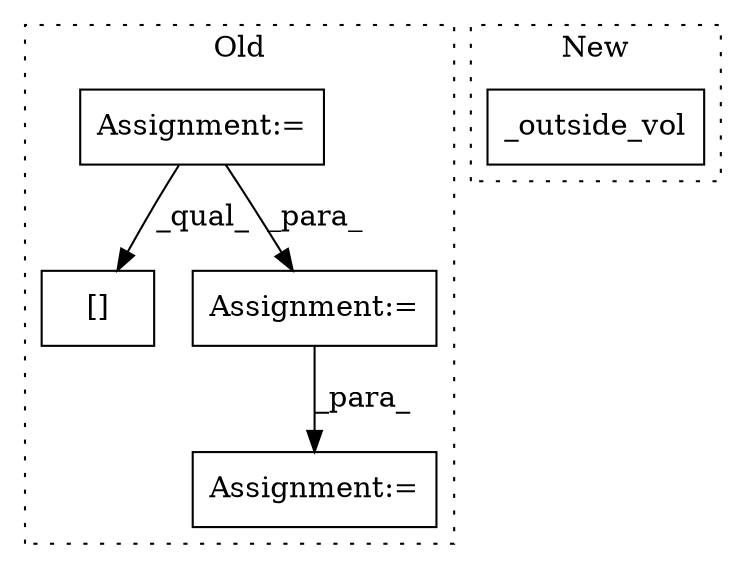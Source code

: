 digraph G {
subgraph cluster0 {
1 [label="[]" a="2" s="1968,1986" l="2,1" shape="box"];
3 [label="Assignment:=" a="7" s="1558" l="3" shape="box"];
4 [label="Assignment:=" a="7" s="1766" l="1" shape="box"];
5 [label="Assignment:=" a="7" s="1710" l="1" shape="box"];
label = "Old";
style="dotted";
}
subgraph cluster1 {
2 [label="_outside_vol" a="32" s="2995,3015" l="13,1" shape="box"];
label = "New";
style="dotted";
}
3 -> 5 [label="_para_"];
3 -> 1 [label="_qual_"];
5 -> 4 [label="_para_"];
}